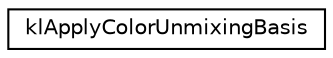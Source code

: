 digraph G
{
  edge [fontname="Helvetica",fontsize="10",labelfontname="Helvetica",labelfontsize="10"];
  node [fontname="Helvetica",fontsize="10",shape=record];
  rankdir=LR;
  Node1 [label="klApplyColorUnmixingBasis",height=0.2,width=0.4,color="black", fillcolor="white", style="filled",URL="$classkl_apply_color_unmixing_basis.html"];
}
